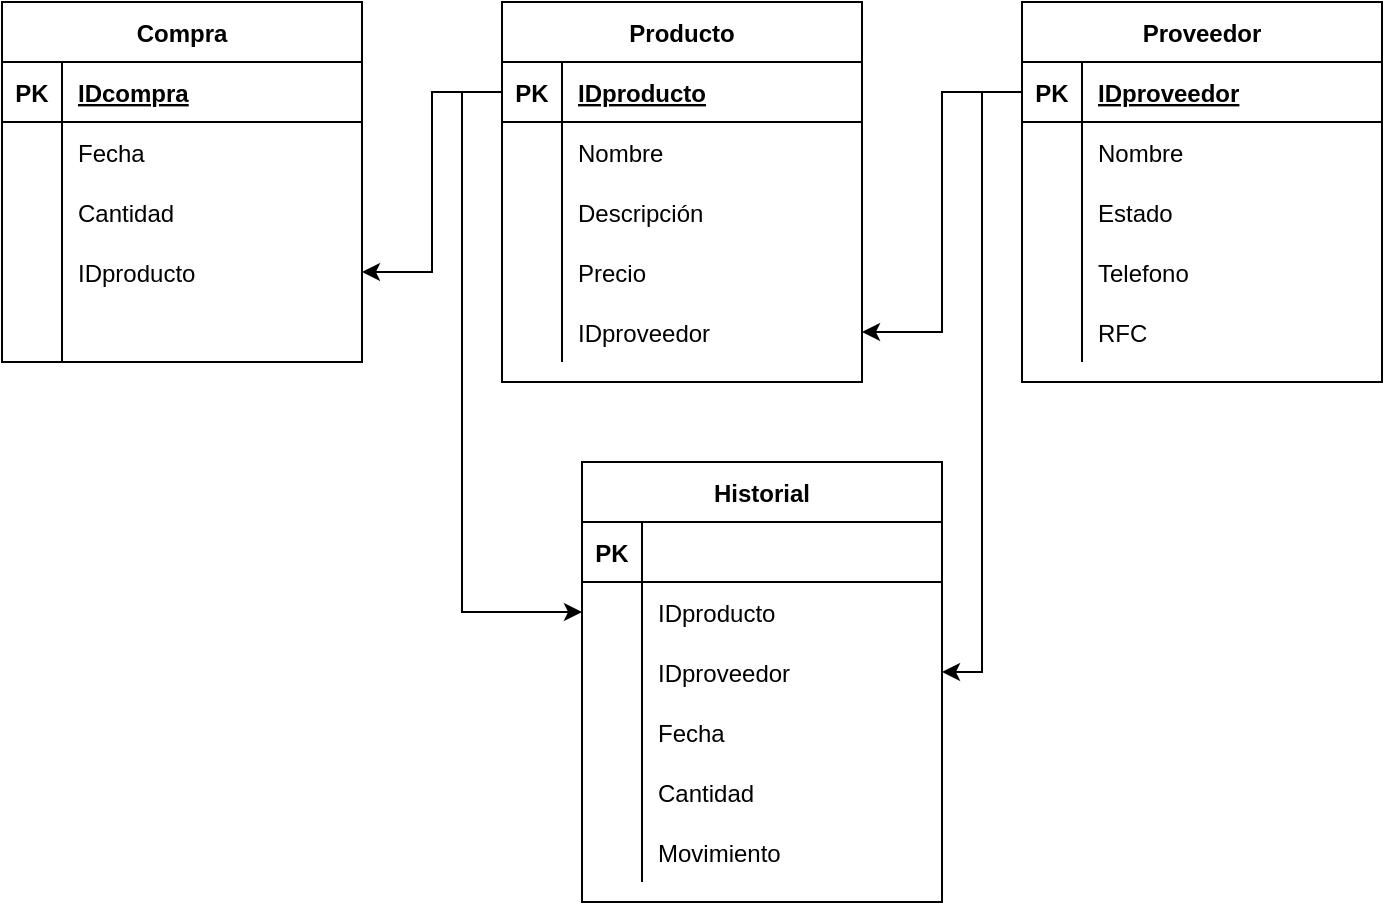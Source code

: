 <mxfile version="14.7.0" type="device"><diagram id="8nZGO-BJLjk4en8T2kyw" name="Page-1"><mxGraphModel dx="1102" dy="557" grid="1" gridSize="10" guides="1" tooltips="1" connect="1" arrows="1" fold="1" page="1" pageScale="1" pageWidth="827" pageHeight="1169" math="0" shadow="0"><root><mxCell id="0"/><mxCell id="1" parent="0"/><mxCell id="2cnDN_Nt5FOD9Gqsn2TJ-1" value="Producto" style="shape=table;startSize=30;container=1;collapsible=1;childLayout=tableLayout;fixedRows=1;rowLines=0;fontStyle=1;align=center;resizeLast=1;" vertex="1" parent="1"><mxGeometry x="320" y="60" width="180" height="190" as="geometry"/></mxCell><mxCell id="2cnDN_Nt5FOD9Gqsn2TJ-2" value="" style="shape=partialRectangle;collapsible=0;dropTarget=0;pointerEvents=0;fillColor=none;top=0;left=0;bottom=1;right=0;points=[[0,0.5],[1,0.5]];portConstraint=eastwest;" vertex="1" parent="2cnDN_Nt5FOD9Gqsn2TJ-1"><mxGeometry y="30" width="180" height="30" as="geometry"/></mxCell><mxCell id="2cnDN_Nt5FOD9Gqsn2TJ-3" value="PK" style="shape=partialRectangle;connectable=0;fillColor=none;top=0;left=0;bottom=0;right=0;fontStyle=1;overflow=hidden;" vertex="1" parent="2cnDN_Nt5FOD9Gqsn2TJ-2"><mxGeometry width="30" height="30" as="geometry"/></mxCell><mxCell id="2cnDN_Nt5FOD9Gqsn2TJ-4" value="IDproducto" style="shape=partialRectangle;connectable=0;fillColor=none;top=0;left=0;bottom=0;right=0;align=left;spacingLeft=6;fontStyle=5;overflow=hidden;" vertex="1" parent="2cnDN_Nt5FOD9Gqsn2TJ-2"><mxGeometry x="30" width="150" height="30" as="geometry"/></mxCell><mxCell id="2cnDN_Nt5FOD9Gqsn2TJ-5" value="" style="shape=partialRectangle;collapsible=0;dropTarget=0;pointerEvents=0;fillColor=none;top=0;left=0;bottom=0;right=0;points=[[0,0.5],[1,0.5]];portConstraint=eastwest;" vertex="1" parent="2cnDN_Nt5FOD9Gqsn2TJ-1"><mxGeometry y="60" width="180" height="30" as="geometry"/></mxCell><mxCell id="2cnDN_Nt5FOD9Gqsn2TJ-6" value="" style="shape=partialRectangle;connectable=0;fillColor=none;top=0;left=0;bottom=0;right=0;editable=1;overflow=hidden;" vertex="1" parent="2cnDN_Nt5FOD9Gqsn2TJ-5"><mxGeometry width="30" height="30" as="geometry"/></mxCell><mxCell id="2cnDN_Nt5FOD9Gqsn2TJ-7" value="Nombre" style="shape=partialRectangle;connectable=0;fillColor=none;top=0;left=0;bottom=0;right=0;align=left;spacingLeft=6;overflow=hidden;" vertex="1" parent="2cnDN_Nt5FOD9Gqsn2TJ-5"><mxGeometry x="30" width="150" height="30" as="geometry"/></mxCell><mxCell id="2cnDN_Nt5FOD9Gqsn2TJ-8" value="" style="shape=partialRectangle;collapsible=0;dropTarget=0;pointerEvents=0;fillColor=none;top=0;left=0;bottom=0;right=0;points=[[0,0.5],[1,0.5]];portConstraint=eastwest;" vertex="1" parent="2cnDN_Nt5FOD9Gqsn2TJ-1"><mxGeometry y="90" width="180" height="30" as="geometry"/></mxCell><mxCell id="2cnDN_Nt5FOD9Gqsn2TJ-9" value="" style="shape=partialRectangle;connectable=0;fillColor=none;top=0;left=0;bottom=0;right=0;editable=1;overflow=hidden;" vertex="1" parent="2cnDN_Nt5FOD9Gqsn2TJ-8"><mxGeometry width="30" height="30" as="geometry"/></mxCell><mxCell id="2cnDN_Nt5FOD9Gqsn2TJ-10" value="Descripción" style="shape=partialRectangle;connectable=0;fillColor=none;top=0;left=0;bottom=0;right=0;align=left;spacingLeft=6;overflow=hidden;" vertex="1" parent="2cnDN_Nt5FOD9Gqsn2TJ-8"><mxGeometry x="30" width="150" height="30" as="geometry"/></mxCell><mxCell id="2cnDN_Nt5FOD9Gqsn2TJ-11" value="" style="shape=partialRectangle;collapsible=0;dropTarget=0;pointerEvents=0;fillColor=none;top=0;left=0;bottom=0;right=0;points=[[0,0.5],[1,0.5]];portConstraint=eastwest;" vertex="1" parent="2cnDN_Nt5FOD9Gqsn2TJ-1"><mxGeometry y="120" width="180" height="30" as="geometry"/></mxCell><mxCell id="2cnDN_Nt5FOD9Gqsn2TJ-12" value="" style="shape=partialRectangle;connectable=0;fillColor=none;top=0;left=0;bottom=0;right=0;editable=1;overflow=hidden;" vertex="1" parent="2cnDN_Nt5FOD9Gqsn2TJ-11"><mxGeometry width="30" height="30" as="geometry"/></mxCell><mxCell id="2cnDN_Nt5FOD9Gqsn2TJ-13" value="Precio" style="shape=partialRectangle;connectable=0;fillColor=none;top=0;left=0;bottom=0;right=0;align=left;spacingLeft=6;overflow=hidden;" vertex="1" parent="2cnDN_Nt5FOD9Gqsn2TJ-11"><mxGeometry x="30" width="150" height="30" as="geometry"/></mxCell><mxCell id="2cnDN_Nt5FOD9Gqsn2TJ-30" value="" style="shape=partialRectangle;collapsible=0;dropTarget=0;pointerEvents=0;fillColor=none;top=0;left=0;bottom=0;right=0;points=[[0,0.5],[1,0.5]];portConstraint=eastwest;" vertex="1" parent="2cnDN_Nt5FOD9Gqsn2TJ-1"><mxGeometry y="150" width="180" height="30" as="geometry"/></mxCell><mxCell id="2cnDN_Nt5FOD9Gqsn2TJ-31" value="" style="shape=partialRectangle;connectable=0;fillColor=none;top=0;left=0;bottom=0;right=0;editable=1;overflow=hidden;" vertex="1" parent="2cnDN_Nt5FOD9Gqsn2TJ-30"><mxGeometry width="30" height="30" as="geometry"/></mxCell><mxCell id="2cnDN_Nt5FOD9Gqsn2TJ-32" value="IDproveedor" style="shape=partialRectangle;connectable=0;fillColor=none;top=0;left=0;bottom=0;right=0;align=left;spacingLeft=6;overflow=hidden;" vertex="1" parent="2cnDN_Nt5FOD9Gqsn2TJ-30"><mxGeometry x="30" width="150" height="30" as="geometry"/></mxCell><mxCell id="2cnDN_Nt5FOD9Gqsn2TJ-46" value="Proveedor" style="shape=table;startSize=30;container=1;collapsible=1;childLayout=tableLayout;fixedRows=1;rowLines=0;fontStyle=1;align=center;resizeLast=1;" vertex="1" parent="1"><mxGeometry x="580" y="60" width="180" height="190" as="geometry"/></mxCell><mxCell id="2cnDN_Nt5FOD9Gqsn2TJ-47" value="" style="shape=partialRectangle;collapsible=0;dropTarget=0;pointerEvents=0;fillColor=none;top=0;left=0;bottom=1;right=0;points=[[0,0.5],[1,0.5]];portConstraint=eastwest;" vertex="1" parent="2cnDN_Nt5FOD9Gqsn2TJ-46"><mxGeometry y="30" width="180" height="30" as="geometry"/></mxCell><mxCell id="2cnDN_Nt5FOD9Gqsn2TJ-48" value="PK" style="shape=partialRectangle;connectable=0;fillColor=none;top=0;left=0;bottom=0;right=0;fontStyle=1;overflow=hidden;" vertex="1" parent="2cnDN_Nt5FOD9Gqsn2TJ-47"><mxGeometry width="30" height="30" as="geometry"/></mxCell><mxCell id="2cnDN_Nt5FOD9Gqsn2TJ-49" value="IDproveedor" style="shape=partialRectangle;connectable=0;fillColor=none;top=0;left=0;bottom=0;right=0;align=left;spacingLeft=6;fontStyle=5;overflow=hidden;" vertex="1" parent="2cnDN_Nt5FOD9Gqsn2TJ-47"><mxGeometry x="30" width="150" height="30" as="geometry"/></mxCell><mxCell id="2cnDN_Nt5FOD9Gqsn2TJ-50" value="" style="shape=partialRectangle;collapsible=0;dropTarget=0;pointerEvents=0;fillColor=none;top=0;left=0;bottom=0;right=0;points=[[0,0.5],[1,0.5]];portConstraint=eastwest;" vertex="1" parent="2cnDN_Nt5FOD9Gqsn2TJ-46"><mxGeometry y="60" width="180" height="30" as="geometry"/></mxCell><mxCell id="2cnDN_Nt5FOD9Gqsn2TJ-51" value="" style="shape=partialRectangle;connectable=0;fillColor=none;top=0;left=0;bottom=0;right=0;editable=1;overflow=hidden;" vertex="1" parent="2cnDN_Nt5FOD9Gqsn2TJ-50"><mxGeometry width="30" height="30" as="geometry"/></mxCell><mxCell id="2cnDN_Nt5FOD9Gqsn2TJ-52" value="Nombre" style="shape=partialRectangle;connectable=0;fillColor=none;top=0;left=0;bottom=0;right=0;align=left;spacingLeft=6;overflow=hidden;" vertex="1" parent="2cnDN_Nt5FOD9Gqsn2TJ-50"><mxGeometry x="30" width="150" height="30" as="geometry"/></mxCell><mxCell id="2cnDN_Nt5FOD9Gqsn2TJ-53" value="" style="shape=partialRectangle;collapsible=0;dropTarget=0;pointerEvents=0;fillColor=none;top=0;left=0;bottom=0;right=0;points=[[0,0.5],[1,0.5]];portConstraint=eastwest;" vertex="1" parent="2cnDN_Nt5FOD9Gqsn2TJ-46"><mxGeometry y="90" width="180" height="30" as="geometry"/></mxCell><mxCell id="2cnDN_Nt5FOD9Gqsn2TJ-54" value="" style="shape=partialRectangle;connectable=0;fillColor=none;top=0;left=0;bottom=0;right=0;editable=1;overflow=hidden;" vertex="1" parent="2cnDN_Nt5FOD9Gqsn2TJ-53"><mxGeometry width="30" height="30" as="geometry"/></mxCell><mxCell id="2cnDN_Nt5FOD9Gqsn2TJ-55" value="Estado" style="shape=partialRectangle;connectable=0;fillColor=none;top=0;left=0;bottom=0;right=0;align=left;spacingLeft=6;overflow=hidden;" vertex="1" parent="2cnDN_Nt5FOD9Gqsn2TJ-53"><mxGeometry x="30" width="150" height="30" as="geometry"/></mxCell><mxCell id="2cnDN_Nt5FOD9Gqsn2TJ-56" value="" style="shape=partialRectangle;collapsible=0;dropTarget=0;pointerEvents=0;fillColor=none;top=0;left=0;bottom=0;right=0;points=[[0,0.5],[1,0.5]];portConstraint=eastwest;" vertex="1" parent="2cnDN_Nt5FOD9Gqsn2TJ-46"><mxGeometry y="120" width="180" height="30" as="geometry"/></mxCell><mxCell id="2cnDN_Nt5FOD9Gqsn2TJ-57" value="" style="shape=partialRectangle;connectable=0;fillColor=none;top=0;left=0;bottom=0;right=0;editable=1;overflow=hidden;" vertex="1" parent="2cnDN_Nt5FOD9Gqsn2TJ-56"><mxGeometry width="30" height="30" as="geometry"/></mxCell><mxCell id="2cnDN_Nt5FOD9Gqsn2TJ-58" value="Telefono" style="shape=partialRectangle;connectable=0;fillColor=none;top=0;left=0;bottom=0;right=0;align=left;spacingLeft=6;overflow=hidden;" vertex="1" parent="2cnDN_Nt5FOD9Gqsn2TJ-56"><mxGeometry x="30" width="150" height="30" as="geometry"/></mxCell><mxCell id="2cnDN_Nt5FOD9Gqsn2TJ-59" value="" style="shape=partialRectangle;collapsible=0;dropTarget=0;pointerEvents=0;fillColor=none;top=0;left=0;bottom=0;right=0;points=[[0,0.5],[1,0.5]];portConstraint=eastwest;" vertex="1" parent="2cnDN_Nt5FOD9Gqsn2TJ-46"><mxGeometry y="150" width="180" height="30" as="geometry"/></mxCell><mxCell id="2cnDN_Nt5FOD9Gqsn2TJ-60" value="" style="shape=partialRectangle;connectable=0;fillColor=none;top=0;left=0;bottom=0;right=0;editable=1;overflow=hidden;" vertex="1" parent="2cnDN_Nt5FOD9Gqsn2TJ-59"><mxGeometry width="30" height="30" as="geometry"/></mxCell><mxCell id="2cnDN_Nt5FOD9Gqsn2TJ-61" value="RFC" style="shape=partialRectangle;connectable=0;fillColor=none;top=0;left=0;bottom=0;right=0;align=left;spacingLeft=6;overflow=hidden;" vertex="1" parent="2cnDN_Nt5FOD9Gqsn2TJ-59"><mxGeometry x="30" width="150" height="30" as="geometry"/></mxCell><mxCell id="2cnDN_Nt5FOD9Gqsn2TJ-65" style="edgeStyle=orthogonalEdgeStyle;rounded=0;orthogonalLoop=1;jettySize=auto;html=1;exitX=0;exitY=0.5;exitDx=0;exitDy=0;entryX=1;entryY=0.5;entryDx=0;entryDy=0;" edge="1" parent="1" source="2cnDN_Nt5FOD9Gqsn2TJ-47" target="2cnDN_Nt5FOD9Gqsn2TJ-30"><mxGeometry relative="1" as="geometry"/></mxCell><mxCell id="2cnDN_Nt5FOD9Gqsn2TJ-66" value="Compra" style="shape=table;startSize=30;container=1;collapsible=1;childLayout=tableLayout;fixedRows=1;rowLines=0;fontStyle=1;align=center;resizeLast=1;" vertex="1" parent="1"><mxGeometry x="70" y="60" width="180" height="180" as="geometry"/></mxCell><mxCell id="2cnDN_Nt5FOD9Gqsn2TJ-67" value="" style="shape=partialRectangle;collapsible=0;dropTarget=0;pointerEvents=0;fillColor=none;top=0;left=0;bottom=1;right=0;points=[[0,0.5],[1,0.5]];portConstraint=eastwest;" vertex="1" parent="2cnDN_Nt5FOD9Gqsn2TJ-66"><mxGeometry y="30" width="180" height="30" as="geometry"/></mxCell><mxCell id="2cnDN_Nt5FOD9Gqsn2TJ-68" value="PK" style="shape=partialRectangle;connectable=0;fillColor=none;top=0;left=0;bottom=0;right=0;fontStyle=1;overflow=hidden;" vertex="1" parent="2cnDN_Nt5FOD9Gqsn2TJ-67"><mxGeometry width="30" height="30" as="geometry"/></mxCell><mxCell id="2cnDN_Nt5FOD9Gqsn2TJ-69" value="IDcompra" style="shape=partialRectangle;connectable=0;fillColor=none;top=0;left=0;bottom=0;right=0;align=left;spacingLeft=6;fontStyle=5;overflow=hidden;" vertex="1" parent="2cnDN_Nt5FOD9Gqsn2TJ-67"><mxGeometry x="30" width="150" height="30" as="geometry"/></mxCell><mxCell id="2cnDN_Nt5FOD9Gqsn2TJ-70" value="" style="shape=partialRectangle;collapsible=0;dropTarget=0;pointerEvents=0;fillColor=none;top=0;left=0;bottom=0;right=0;points=[[0,0.5],[1,0.5]];portConstraint=eastwest;" vertex="1" parent="2cnDN_Nt5FOD9Gqsn2TJ-66"><mxGeometry y="60" width="180" height="30" as="geometry"/></mxCell><mxCell id="2cnDN_Nt5FOD9Gqsn2TJ-71" value="" style="shape=partialRectangle;connectable=0;fillColor=none;top=0;left=0;bottom=0;right=0;editable=1;overflow=hidden;" vertex="1" parent="2cnDN_Nt5FOD9Gqsn2TJ-70"><mxGeometry width="30" height="30" as="geometry"/></mxCell><mxCell id="2cnDN_Nt5FOD9Gqsn2TJ-72" value="Fecha" style="shape=partialRectangle;connectable=0;fillColor=none;top=0;left=0;bottom=0;right=0;align=left;spacingLeft=6;overflow=hidden;" vertex="1" parent="2cnDN_Nt5FOD9Gqsn2TJ-70"><mxGeometry x="30" width="150" height="30" as="geometry"/></mxCell><mxCell id="2cnDN_Nt5FOD9Gqsn2TJ-73" value="" style="shape=partialRectangle;collapsible=0;dropTarget=0;pointerEvents=0;fillColor=none;top=0;left=0;bottom=0;right=0;points=[[0,0.5],[1,0.5]];portConstraint=eastwest;" vertex="1" parent="2cnDN_Nt5FOD9Gqsn2TJ-66"><mxGeometry y="90" width="180" height="30" as="geometry"/></mxCell><mxCell id="2cnDN_Nt5FOD9Gqsn2TJ-74" value="" style="shape=partialRectangle;connectable=0;fillColor=none;top=0;left=0;bottom=0;right=0;editable=1;overflow=hidden;" vertex="1" parent="2cnDN_Nt5FOD9Gqsn2TJ-73"><mxGeometry width="30" height="30" as="geometry"/></mxCell><mxCell id="2cnDN_Nt5FOD9Gqsn2TJ-75" value="Cantidad" style="shape=partialRectangle;connectable=0;fillColor=none;top=0;left=0;bottom=0;right=0;align=left;spacingLeft=6;overflow=hidden;" vertex="1" parent="2cnDN_Nt5FOD9Gqsn2TJ-73"><mxGeometry x="30" width="150" height="30" as="geometry"/></mxCell><mxCell id="2cnDN_Nt5FOD9Gqsn2TJ-76" value="" style="shape=partialRectangle;collapsible=0;dropTarget=0;pointerEvents=0;fillColor=none;top=0;left=0;bottom=0;right=0;points=[[0,0.5],[1,0.5]];portConstraint=eastwest;" vertex="1" parent="2cnDN_Nt5FOD9Gqsn2TJ-66"><mxGeometry y="120" width="180" height="30" as="geometry"/></mxCell><mxCell id="2cnDN_Nt5FOD9Gqsn2TJ-77" value="" style="shape=partialRectangle;connectable=0;fillColor=none;top=0;left=0;bottom=0;right=0;editable=1;overflow=hidden;" vertex="1" parent="2cnDN_Nt5FOD9Gqsn2TJ-76"><mxGeometry width="30" height="30" as="geometry"/></mxCell><mxCell id="2cnDN_Nt5FOD9Gqsn2TJ-78" value="IDproducto" style="shape=partialRectangle;connectable=0;fillColor=none;top=0;left=0;bottom=0;right=0;align=left;spacingLeft=6;overflow=hidden;" vertex="1" parent="2cnDN_Nt5FOD9Gqsn2TJ-76"><mxGeometry x="30" width="150" height="30" as="geometry"/></mxCell><mxCell id="2cnDN_Nt5FOD9Gqsn2TJ-79" value="" style="shape=partialRectangle;collapsible=0;dropTarget=0;pointerEvents=0;fillColor=none;top=0;left=0;bottom=0;right=0;points=[[0,0.5],[1,0.5]];portConstraint=eastwest;" vertex="1" parent="2cnDN_Nt5FOD9Gqsn2TJ-66"><mxGeometry y="150" width="180" height="30" as="geometry"/></mxCell><mxCell id="2cnDN_Nt5FOD9Gqsn2TJ-80" value="" style="shape=partialRectangle;connectable=0;fillColor=none;top=0;left=0;bottom=0;right=0;editable=1;overflow=hidden;" vertex="1" parent="2cnDN_Nt5FOD9Gqsn2TJ-79"><mxGeometry width="30" height="30" as="geometry"/></mxCell><mxCell id="2cnDN_Nt5FOD9Gqsn2TJ-81" value="" style="shape=partialRectangle;connectable=0;fillColor=none;top=0;left=0;bottom=0;right=0;align=left;spacingLeft=6;overflow=hidden;" vertex="1" parent="2cnDN_Nt5FOD9Gqsn2TJ-79"><mxGeometry x="30" width="150" height="30" as="geometry"/></mxCell><mxCell id="2cnDN_Nt5FOD9Gqsn2TJ-84" style="edgeStyle=orthogonalEdgeStyle;rounded=0;orthogonalLoop=1;jettySize=auto;html=1;exitX=0;exitY=0.5;exitDx=0;exitDy=0;" edge="1" parent="1" source="2cnDN_Nt5FOD9Gqsn2TJ-2" target="2cnDN_Nt5FOD9Gqsn2TJ-76"><mxGeometry relative="1" as="geometry"/></mxCell><mxCell id="2cnDN_Nt5FOD9Gqsn2TJ-86" value="Historial" style="shape=table;startSize=30;container=1;collapsible=1;childLayout=tableLayout;fixedRows=1;rowLines=0;fontStyle=1;align=center;resizeLast=1;" vertex="1" parent="1"><mxGeometry x="360" y="290" width="180" height="220" as="geometry"/></mxCell><mxCell id="2cnDN_Nt5FOD9Gqsn2TJ-87" value="" style="shape=partialRectangle;collapsible=0;dropTarget=0;pointerEvents=0;fillColor=none;top=0;left=0;bottom=1;right=0;points=[[0,0.5],[1,0.5]];portConstraint=eastwest;" vertex="1" parent="2cnDN_Nt5FOD9Gqsn2TJ-86"><mxGeometry y="30" width="180" height="30" as="geometry"/></mxCell><mxCell id="2cnDN_Nt5FOD9Gqsn2TJ-88" value="PK" style="shape=partialRectangle;connectable=0;fillColor=none;top=0;left=0;bottom=0;right=0;fontStyle=1;overflow=hidden;" vertex="1" parent="2cnDN_Nt5FOD9Gqsn2TJ-87"><mxGeometry width="30" height="30" as="geometry"/></mxCell><mxCell id="2cnDN_Nt5FOD9Gqsn2TJ-89" value="" style="shape=partialRectangle;connectable=0;fillColor=none;top=0;left=0;bottom=0;right=0;align=left;spacingLeft=6;fontStyle=5;overflow=hidden;" vertex="1" parent="2cnDN_Nt5FOD9Gqsn2TJ-87"><mxGeometry x="30" width="150" height="30" as="geometry"/></mxCell><mxCell id="2cnDN_Nt5FOD9Gqsn2TJ-90" value="" style="shape=partialRectangle;collapsible=0;dropTarget=0;pointerEvents=0;fillColor=none;top=0;left=0;bottom=0;right=0;points=[[0,0.5],[1,0.5]];portConstraint=eastwest;" vertex="1" parent="2cnDN_Nt5FOD9Gqsn2TJ-86"><mxGeometry y="60" width="180" height="30" as="geometry"/></mxCell><mxCell id="2cnDN_Nt5FOD9Gqsn2TJ-91" value="" style="shape=partialRectangle;connectable=0;fillColor=none;top=0;left=0;bottom=0;right=0;editable=1;overflow=hidden;" vertex="1" parent="2cnDN_Nt5FOD9Gqsn2TJ-90"><mxGeometry width="30" height="30" as="geometry"/></mxCell><mxCell id="2cnDN_Nt5FOD9Gqsn2TJ-92" value="IDproducto" style="shape=partialRectangle;connectable=0;fillColor=none;top=0;left=0;bottom=0;right=0;align=left;spacingLeft=6;overflow=hidden;" vertex="1" parent="2cnDN_Nt5FOD9Gqsn2TJ-90"><mxGeometry x="30" width="150" height="30" as="geometry"/></mxCell><mxCell id="2cnDN_Nt5FOD9Gqsn2TJ-93" value="" style="shape=partialRectangle;collapsible=0;dropTarget=0;pointerEvents=0;fillColor=none;top=0;left=0;bottom=0;right=0;points=[[0,0.5],[1,0.5]];portConstraint=eastwest;" vertex="1" parent="2cnDN_Nt5FOD9Gqsn2TJ-86"><mxGeometry y="90" width="180" height="30" as="geometry"/></mxCell><mxCell id="2cnDN_Nt5FOD9Gqsn2TJ-94" value="" style="shape=partialRectangle;connectable=0;fillColor=none;top=0;left=0;bottom=0;right=0;editable=1;overflow=hidden;" vertex="1" parent="2cnDN_Nt5FOD9Gqsn2TJ-93"><mxGeometry width="30" height="30" as="geometry"/></mxCell><mxCell id="2cnDN_Nt5FOD9Gqsn2TJ-95" value="IDproveedor" style="shape=partialRectangle;connectable=0;fillColor=none;top=0;left=0;bottom=0;right=0;align=left;spacingLeft=6;overflow=hidden;" vertex="1" parent="2cnDN_Nt5FOD9Gqsn2TJ-93"><mxGeometry x="30" width="150" height="30" as="geometry"/></mxCell><mxCell id="2cnDN_Nt5FOD9Gqsn2TJ-96" value="" style="shape=partialRectangle;collapsible=0;dropTarget=0;pointerEvents=0;fillColor=none;top=0;left=0;bottom=0;right=0;points=[[0,0.5],[1,0.5]];portConstraint=eastwest;" vertex="1" parent="2cnDN_Nt5FOD9Gqsn2TJ-86"><mxGeometry y="120" width="180" height="30" as="geometry"/></mxCell><mxCell id="2cnDN_Nt5FOD9Gqsn2TJ-97" value="" style="shape=partialRectangle;connectable=0;fillColor=none;top=0;left=0;bottom=0;right=0;editable=1;overflow=hidden;" vertex="1" parent="2cnDN_Nt5FOD9Gqsn2TJ-96"><mxGeometry width="30" height="30" as="geometry"/></mxCell><mxCell id="2cnDN_Nt5FOD9Gqsn2TJ-98" value="Fecha" style="shape=partialRectangle;connectable=0;fillColor=none;top=0;left=0;bottom=0;right=0;align=left;spacingLeft=6;overflow=hidden;" vertex="1" parent="2cnDN_Nt5FOD9Gqsn2TJ-96"><mxGeometry x="30" width="150" height="30" as="geometry"/></mxCell><mxCell id="2cnDN_Nt5FOD9Gqsn2TJ-99" value="" style="shape=partialRectangle;collapsible=0;dropTarget=0;pointerEvents=0;fillColor=none;top=0;left=0;bottom=0;right=0;points=[[0,0.5],[1,0.5]];portConstraint=eastwest;" vertex="1" parent="2cnDN_Nt5FOD9Gqsn2TJ-86"><mxGeometry y="150" width="180" height="30" as="geometry"/></mxCell><mxCell id="2cnDN_Nt5FOD9Gqsn2TJ-100" value="" style="shape=partialRectangle;connectable=0;fillColor=none;top=0;left=0;bottom=0;right=0;editable=1;overflow=hidden;" vertex="1" parent="2cnDN_Nt5FOD9Gqsn2TJ-99"><mxGeometry width="30" height="30" as="geometry"/></mxCell><mxCell id="2cnDN_Nt5FOD9Gqsn2TJ-101" value="Cantidad" style="shape=partialRectangle;connectable=0;fillColor=none;top=0;left=0;bottom=0;right=0;align=left;spacingLeft=6;overflow=hidden;" vertex="1" parent="2cnDN_Nt5FOD9Gqsn2TJ-99"><mxGeometry x="30" width="150" height="30" as="geometry"/></mxCell><mxCell id="2cnDN_Nt5FOD9Gqsn2TJ-102" value="" style="shape=partialRectangle;collapsible=0;dropTarget=0;pointerEvents=0;fillColor=none;top=0;left=0;bottom=0;right=0;points=[[0,0.5],[1,0.5]];portConstraint=eastwest;" vertex="1" parent="2cnDN_Nt5FOD9Gqsn2TJ-86"><mxGeometry y="180" width="180" height="30" as="geometry"/></mxCell><mxCell id="2cnDN_Nt5FOD9Gqsn2TJ-103" value="" style="shape=partialRectangle;connectable=0;fillColor=none;top=0;left=0;bottom=0;right=0;editable=1;overflow=hidden;" vertex="1" parent="2cnDN_Nt5FOD9Gqsn2TJ-102"><mxGeometry width="30" height="30" as="geometry"/></mxCell><mxCell id="2cnDN_Nt5FOD9Gqsn2TJ-104" value="Movimiento" style="shape=partialRectangle;connectable=0;fillColor=none;top=0;left=0;bottom=0;right=0;align=left;spacingLeft=6;overflow=hidden;" vertex="1" parent="2cnDN_Nt5FOD9Gqsn2TJ-102"><mxGeometry x="30" width="150" height="30" as="geometry"/></mxCell><mxCell id="2cnDN_Nt5FOD9Gqsn2TJ-106" style="edgeStyle=orthogonalEdgeStyle;rounded=0;orthogonalLoop=1;jettySize=auto;html=1;exitX=0;exitY=0.5;exitDx=0;exitDy=0;" edge="1" parent="1" source="2cnDN_Nt5FOD9Gqsn2TJ-47" target="2cnDN_Nt5FOD9Gqsn2TJ-93"><mxGeometry relative="1" as="geometry"/></mxCell><mxCell id="2cnDN_Nt5FOD9Gqsn2TJ-107" style="edgeStyle=orthogonalEdgeStyle;rounded=0;orthogonalLoop=1;jettySize=auto;html=1;exitX=0;exitY=0.5;exitDx=0;exitDy=0;" edge="1" parent="1" source="2cnDN_Nt5FOD9Gqsn2TJ-2" target="2cnDN_Nt5FOD9Gqsn2TJ-90"><mxGeometry relative="1" as="geometry"/></mxCell></root></mxGraphModel></diagram></mxfile>